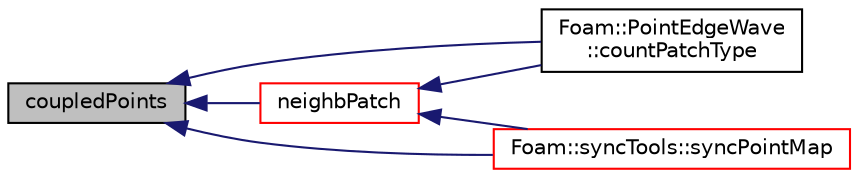 digraph "coupledPoints"
{
  bgcolor="transparent";
  edge [fontname="Helvetica",fontsize="10",labelfontname="Helvetica",labelfontsize="10"];
  node [fontname="Helvetica",fontsize="10",shape=record];
  rankdir="LR";
  Node1973 [label="coupledPoints",height=0.2,width=0.4,color="black", fillcolor="grey75", style="filled", fontcolor="black"];
  Node1973 -> Node1974 [dir="back",color="midnightblue",fontsize="10",style="solid",fontname="Helvetica"];
  Node1974 [label="Foam::PointEdgeWave\l::countPatchType",height=0.2,width=0.4,color="black",URL="$a25989.html#a774d50194a0ab5809347d4eb20808ff6"];
  Node1973 -> Node1975 [dir="back",color="midnightblue",fontsize="10",style="solid",fontname="Helvetica"];
  Node1975 [label="neighbPatch",height=0.2,width=0.4,color="red",URL="$a28589.html#a25d2f0ac438fefb7307d924d17ae6248"];
  Node1975 -> Node1974 [dir="back",color="midnightblue",fontsize="10",style="solid",fontname="Helvetica"];
  Node1975 -> Node2220 [dir="back",color="midnightblue",fontsize="10",style="solid",fontname="Helvetica"];
  Node2220 [label="Foam::syncTools::syncPointMap",height=0.2,width=0.4,color="red",URL="$a28657.html#a08bdf5c6403dd4367d1714c3d5b4145d",tooltip="Synchronize values on selected points. "];
  Node1973 -> Node2220 [dir="back",color="midnightblue",fontsize="10",style="solid",fontname="Helvetica"];
}
